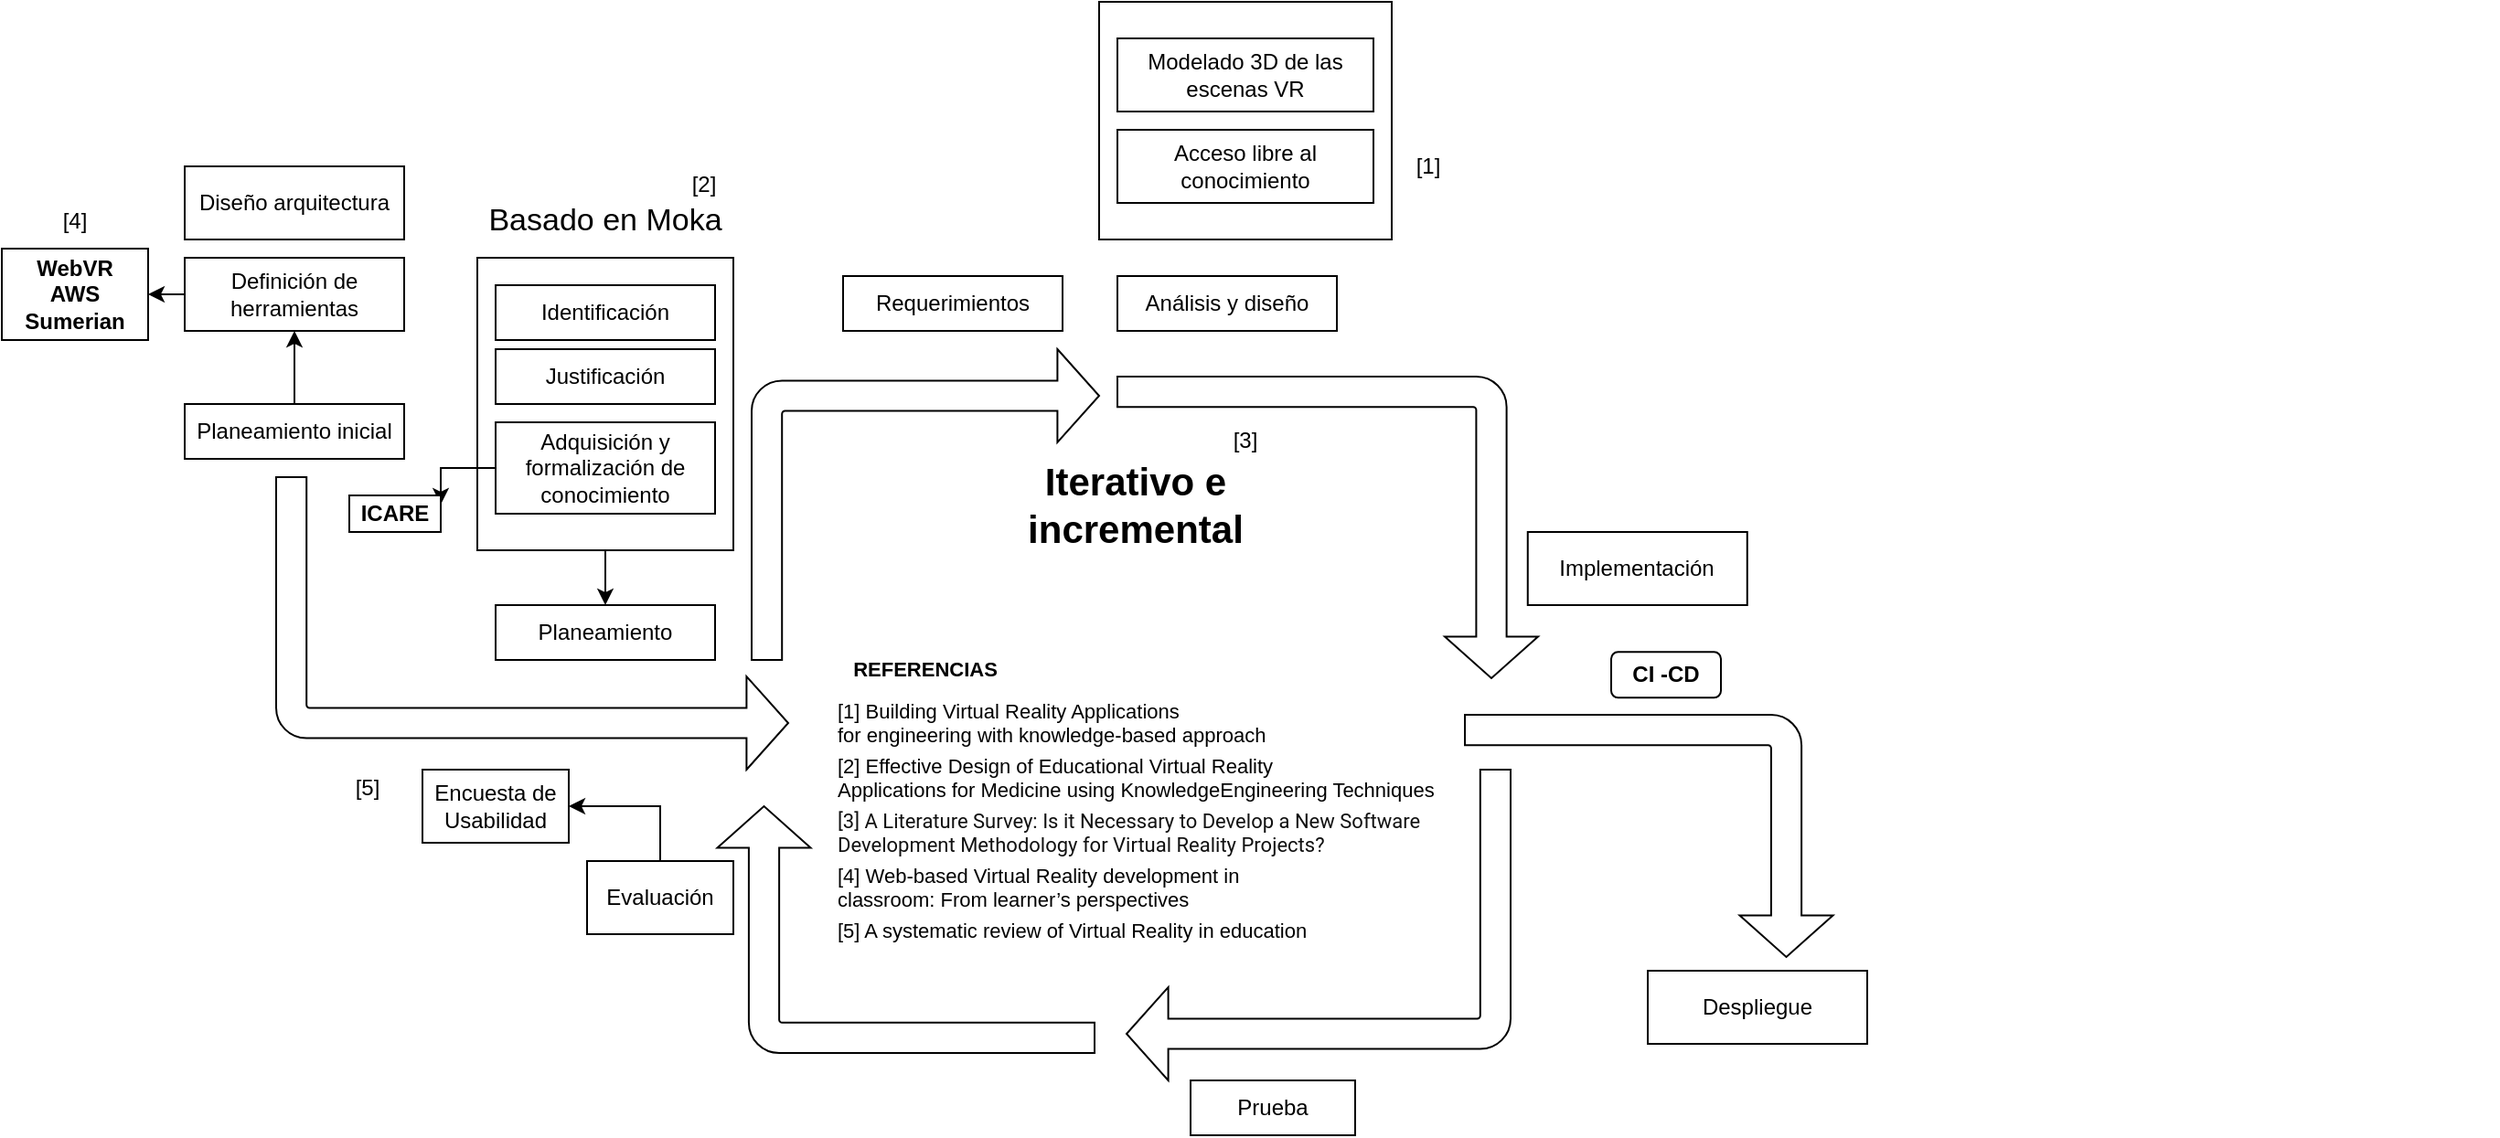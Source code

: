 <mxfile version="13.9.7" type="github">
  <diagram id="xve9VSHDwe71K9TJrwwD" name="Page-1">
    <mxGraphModel dx="1221" dy="1851" grid="1" gridSize="10" guides="1" tooltips="1" connect="1" arrows="1" fold="1" page="1" pageScale="1" pageWidth="827" pageHeight="1169" math="0" shadow="0">
      <root>
        <mxCell id="0" />
        <mxCell id="1" parent="0" />
        <mxCell id="ukKqtIKaMFEU2Wy5thnZ-9" value="[5] A systematic review of Virtual Reality in education" style="text;whiteSpace=wrap;html=1;fontSize=11;" vertex="1" parent="1">
          <mxGeometry x="485" y="445" width="290" height="30" as="geometry" />
        </mxCell>
        <mxCell id="q7VHJqxjKiBXPJjG447g-40" value="&lt;h1 class=&quot;nova-e-text nova-e-text--size-xl nova-e-text--family-sans-serif nova-e-text--spacing-none nova-e-text--color-grey-900 research-detail-header-section__title&quot; style=&quot;margin-top: 0px; color: rgb(17, 17, 17); font-weight: 400; font-family: roboto, arial, sans-serif; font-size: 11px; line-height: 1.2; margin-bottom: 0px; padding: 10px 0px 5px; font-style: normal; letter-spacing: normal; text-align: left; text-indent: 0px; text-transform: none; word-spacing: 0px; background-color: rgb(255, 255, 255);&quot;&gt;[3] A Literature Survey: Is it Necessary to Develop a New Software Development Methodology for Virtual Reality Projects?&lt;/h1&gt;" style="text;whiteSpace=wrap;html=1;fontSize=11;" parent="1" vertex="1">
          <mxGeometry x="485" y="375" width="350" height="50" as="geometry" />
        </mxCell>
        <mxCell id="q7VHJqxjKiBXPJjG447g-33" value="" style="rounded=0;whiteSpace=wrap;html=1;fontSize=21;" parent="1" vertex="1">
          <mxGeometry x="630" y="-50" width="160" height="130" as="geometry" />
        </mxCell>
        <mxCell id="q7VHJqxjKiBXPJjG447g-1" style="edgeStyle=orthogonalEdgeStyle;rounded=0;orthogonalLoop=1;jettySize=auto;html=1;exitX=0.5;exitY=1;exitDx=0;exitDy=0;fontSize=17;" parent="1" source="q7VHJqxjKiBXPJjG447g-2" target="q7VHJqxjKiBXPJjG447g-6" edge="1">
          <mxGeometry relative="1" as="geometry" />
        </mxCell>
        <mxCell id="q7VHJqxjKiBXPJjG447g-2" value="" style="rounded=0;whiteSpace=wrap;html=1;fontSize=21;" parent="1" vertex="1">
          <mxGeometry x="290" y="90" width="140" height="160" as="geometry" />
        </mxCell>
        <mxCell id="q7VHJqxjKiBXPJjG447g-3" value="Prueba" style="rounded=0;whiteSpace=wrap;html=1;" parent="1" vertex="1">
          <mxGeometry x="680" y="540" width="90" height="30" as="geometry" />
        </mxCell>
        <mxCell id="q7VHJqxjKiBXPJjG447g-4" style="edgeStyle=orthogonalEdgeStyle;rounded=0;orthogonalLoop=1;jettySize=auto;html=1;exitX=0.5;exitY=0;exitDx=0;exitDy=0;entryX=0.5;entryY=1;entryDx=0;entryDy=0;fontSize=17;" parent="1" source="q7VHJqxjKiBXPJjG447g-5" target="q7VHJqxjKiBXPJjG447g-11" edge="1">
          <mxGeometry relative="1" as="geometry" />
        </mxCell>
        <mxCell id="q7VHJqxjKiBXPJjG447g-5" value="Planeamiento inicial" style="rounded=0;whiteSpace=wrap;html=1;" parent="1" vertex="1">
          <mxGeometry x="130" y="170" width="120" height="30" as="geometry" />
        </mxCell>
        <mxCell id="q7VHJqxjKiBXPJjG447g-6" value="Planeamiento" style="rounded=0;whiteSpace=wrap;html=1;" parent="1" vertex="1">
          <mxGeometry x="300" y="280" width="120" height="30" as="geometry" />
        </mxCell>
        <mxCell id="q7VHJqxjKiBXPJjG447g-7" value="Requerimientos" style="rounded=0;whiteSpace=wrap;html=1;" parent="1" vertex="1">
          <mxGeometry x="490" y="100" width="120" height="30" as="geometry" />
        </mxCell>
        <mxCell id="q7VHJqxjKiBXPJjG447g-8" value="Despliegue" style="rounded=0;whiteSpace=wrap;html=1;" parent="1" vertex="1">
          <mxGeometry x="930" y="480" width="120" height="40" as="geometry" />
        </mxCell>
        <mxCell id="q7VHJqxjKiBXPJjG447g-38" style="edgeStyle=orthogonalEdgeStyle;rounded=0;orthogonalLoop=1;jettySize=auto;html=1;exitX=0.5;exitY=0;exitDx=0;exitDy=0;entryX=1;entryY=0.5;entryDx=0;entryDy=0;" parent="1" source="q7VHJqxjKiBXPJjG447g-9" target="q7VHJqxjKiBXPJjG447g-24" edge="1">
          <mxGeometry relative="1" as="geometry" />
        </mxCell>
        <mxCell id="q7VHJqxjKiBXPJjG447g-9" value="Evaluación" style="rounded=0;whiteSpace=wrap;html=1;" parent="1" vertex="1">
          <mxGeometry x="350" y="420" width="80" height="40" as="geometry" />
        </mxCell>
        <mxCell id="q7VHJqxjKiBXPJjG447g-10" value="Iterativo e incremental" style="text;html=1;strokeColor=none;fillColor=none;align=center;verticalAlign=middle;whiteSpace=wrap;rounded=0;fontStyle=1;fontSize=21;" parent="1" vertex="1">
          <mxGeometry x="550" y="215" width="200" height="20" as="geometry" />
        </mxCell>
        <mxCell id="q7VHJqxjKiBXPJjG447g-30" style="edgeStyle=orthogonalEdgeStyle;rounded=0;orthogonalLoop=1;jettySize=auto;html=1;exitX=0;exitY=0.5;exitDx=0;exitDy=0;entryX=1;entryY=0.5;entryDx=0;entryDy=0;" parent="1" source="q7VHJqxjKiBXPJjG447g-11" target="q7VHJqxjKiBXPJjG447g-29" edge="1">
          <mxGeometry relative="1" as="geometry" />
        </mxCell>
        <mxCell id="q7VHJqxjKiBXPJjG447g-11" value="Definición de herramientas" style="rounded=0;whiteSpace=wrap;html=1;" parent="1" vertex="1">
          <mxGeometry x="130" y="90" width="120" height="40" as="geometry" />
        </mxCell>
        <mxCell id="q7VHJqxjKiBXPJjG447g-12" value="" style="html=1;shadow=0;dashed=0;align=center;verticalAlign=middle;shape=mxgraph.arrows2.bendArrow;dy=8.3;dx=22.8;notch=0;arrowHead=51;rounded=1;rotation=0;flipV=1;" parent="1" vertex="1">
          <mxGeometry x="180" y="210" width="280" height="160" as="geometry" />
        </mxCell>
        <mxCell id="q7VHJqxjKiBXPJjG447g-13" value="" style="html=1;shadow=0;dashed=0;align=center;verticalAlign=middle;shape=mxgraph.arrows2.bendArrow;dy=8.3;dx=22.8;notch=0;arrowHead=51;rounded=1;rotation=0;flipV=0;flipH=0;" parent="1" vertex="1">
          <mxGeometry x="440" y="140" width="190" height="170" as="geometry" />
        </mxCell>
        <mxCell id="q7VHJqxjKiBXPJjG447g-14" value="" style="html=1;shadow=0;dashed=0;align=center;verticalAlign=middle;shape=mxgraph.arrows2.bendArrow;dy=8.3;dx=22.8;notch=0;arrowHead=51;rounded=1;rotation=90;flipV=0;flipH=0;" parent="1" vertex="1">
          <mxGeometry x="672.5" y="122.5" width="165" height="230" as="geometry" />
        </mxCell>
        <mxCell id="q7VHJqxjKiBXPJjG447g-15" value="Análisis y diseño" style="rounded=0;whiteSpace=wrap;html=1;" parent="1" vertex="1">
          <mxGeometry x="640" y="100" width="120" height="30" as="geometry" />
        </mxCell>
        <mxCell id="q7VHJqxjKiBXPJjG447g-16" value="" style="html=1;shadow=0;dashed=0;align=center;verticalAlign=middle;shape=mxgraph.arrows2.bendArrow;dy=8.3;dx=22.8;notch=0;arrowHead=51;rounded=1;rotation=90;flipV=0;flipH=0;" parent="1" vertex="1">
          <mxGeometry x="864.38" y="305.63" width="132.5" height="201.25" as="geometry" />
        </mxCell>
        <mxCell id="q7VHJqxjKiBXPJjG447g-17" value="" style="html=1;shadow=0;dashed=0;align=center;verticalAlign=middle;shape=mxgraph.arrows2.bendArrow;dy=8.3;dx=22.8;notch=0;arrowHead=51;rounded=1;rotation=-180;flipV=0;flipH=0;" parent="1" vertex="1">
          <mxGeometry x="645" y="370" width="210" height="170" as="geometry" />
        </mxCell>
        <mxCell id="q7VHJqxjKiBXPJjG447g-18" value="" style="html=1;shadow=0;dashed=0;align=center;verticalAlign=middle;shape=mxgraph.arrows2.bendArrow;dy=8.3;dx=22.8;notch=0;arrowHead=51;rounded=1;rotation=-90;flipV=0;flipH=0;" parent="1" vertex="1">
          <mxGeometry x="456.88" y="354.38" width="135" height="206.25" as="geometry" />
        </mxCell>
        <mxCell id="q7VHJqxjKiBXPJjG447g-19" value="Identificación" style="rounded=0;whiteSpace=wrap;html=1;" parent="1" vertex="1">
          <mxGeometry x="300" y="105" width="120" height="30" as="geometry" />
        </mxCell>
        <mxCell id="q7VHJqxjKiBXPJjG447g-20" value="Justificación" style="rounded=0;whiteSpace=wrap;html=1;" parent="1" vertex="1">
          <mxGeometry x="300" y="140" width="120" height="30" as="geometry" />
        </mxCell>
        <mxCell id="q7VHJqxjKiBXPJjG447g-21" value="Basado en Moka" style="text;html=1;strokeColor=none;fillColor=none;align=center;verticalAlign=middle;whiteSpace=wrap;rounded=0;fontSize=17;" parent="1" vertex="1">
          <mxGeometry x="285" y="60" width="150" height="20" as="geometry" />
        </mxCell>
        <mxCell id="q7VHJqxjKiBXPJjG447g-22" style="edgeStyle=orthogonalEdgeStyle;rounded=0;orthogonalLoop=1;jettySize=auto;html=1;exitX=0;exitY=0.5;exitDx=0;exitDy=0;entryX=1;entryY=0.25;entryDx=0;entryDy=0;fontSize=12;" parent="1" source="q7VHJqxjKiBXPJjG447g-23" target="q7VHJqxjKiBXPJjG447g-25" edge="1">
          <mxGeometry relative="1" as="geometry" />
        </mxCell>
        <mxCell id="q7VHJqxjKiBXPJjG447g-23" value="Adquisición y formalización de conocimiento" style="rounded=0;whiteSpace=wrap;html=1;" parent="1" vertex="1">
          <mxGeometry x="300" y="180" width="120" height="50" as="geometry" />
        </mxCell>
        <mxCell id="q7VHJqxjKiBXPJjG447g-24" value="Encuesta de Usabilidad" style="rounded=0;whiteSpace=wrap;html=1;" parent="1" vertex="1">
          <mxGeometry x="260" y="370" width="80" height="40" as="geometry" />
        </mxCell>
        <mxCell id="q7VHJqxjKiBXPJjG447g-25" value="ICARE" style="rounded=0;whiteSpace=wrap;html=1;fontSize=12;fontStyle=1" parent="1" vertex="1">
          <mxGeometry x="220" y="220" width="50" height="20" as="geometry" />
        </mxCell>
        <mxCell id="q7VHJqxjKiBXPJjG447g-26" value="CI -CD" style="rounded=1;whiteSpace=wrap;html=1;fontSize=12;fontStyle=1" parent="1" vertex="1">
          <mxGeometry x="910" y="305.63" width="60" height="25" as="geometry" />
        </mxCell>
        <mxCell id="q7VHJqxjKiBXPJjG447g-27" value="Implementación" style="rounded=0;whiteSpace=wrap;html=1;" parent="1" vertex="1">
          <mxGeometry x="864.38" y="240" width="120" height="40" as="geometry" />
        </mxCell>
        <mxCell id="q7VHJqxjKiBXPJjG447g-28" value="Diseño arquitectura" style="rounded=0;whiteSpace=wrap;html=1;" parent="1" vertex="1">
          <mxGeometry x="130" y="40" width="120" height="40" as="geometry" />
        </mxCell>
        <mxCell id="q7VHJqxjKiBXPJjG447g-29" value="WebVR&lt;br&gt;AWS Sumerian" style="rounded=0;whiteSpace=wrap;html=1;fontSize=12;fontStyle=1" parent="1" vertex="1">
          <mxGeometry x="30" y="85" width="80" height="50" as="geometry" />
        </mxCell>
        <mxCell id="q7VHJqxjKiBXPJjG447g-31" value="Modelado 3D de las escenas VR" style="rounded=0;whiteSpace=wrap;html=1;" parent="1" vertex="1">
          <mxGeometry x="640" y="-30" width="140" height="40" as="geometry" />
        </mxCell>
        <mxCell id="q7VHJqxjKiBXPJjG447g-32" value="Acceso libre al conocimiento" style="rounded=0;whiteSpace=wrap;html=1;" parent="1" vertex="1">
          <mxGeometry x="640" y="20" width="140" height="40" as="geometry" />
        </mxCell>
        <mxCell id="q7VHJqxjKiBXPJjG447g-35" value="[1] Building Virtual Reality Applications&lt;br style=&quot;font-size: 11px&quot;&gt;for engineering with knowledge-based approach" style="text;whiteSpace=wrap;html=1;fontSize=11;" parent="1" vertex="1">
          <mxGeometry x="485" y="325" width="910" height="40" as="geometry" />
        </mxCell>
        <mxCell id="q7VHJqxjKiBXPJjG447g-36" value="[1]" style="text;html=1;strokeColor=none;fillColor=none;align=center;verticalAlign=middle;whiteSpace=wrap;rounded=0;" parent="1" vertex="1">
          <mxGeometry x="790" y="30" width="40" height="20" as="geometry" />
        </mxCell>
        <mxCell id="q7VHJqxjKiBXPJjG447g-37" value="[2] Effective Design of Educational Virtual Reality&lt;br style=&quot;font-size: 11px;&quot;&gt;Applications for Medicine using KnowledgeEngineering Techniques" style="text;whiteSpace=wrap;html=1;fontSize=11;" parent="1" vertex="1">
          <mxGeometry x="485" y="355" width="380" height="40" as="geometry" />
        </mxCell>
        <mxCell id="ukKqtIKaMFEU2Wy5thnZ-1" value="[3]" style="text;html=1;strokeColor=none;fillColor=none;align=center;verticalAlign=middle;whiteSpace=wrap;rounded=0;" vertex="1" parent="1">
          <mxGeometry x="690" y="180" width="40" height="20" as="geometry" />
        </mxCell>
        <mxCell id="ukKqtIKaMFEU2Wy5thnZ-2" value="[2]" style="text;html=1;strokeColor=none;fillColor=none;align=center;verticalAlign=middle;whiteSpace=wrap;rounded=0;" vertex="1" parent="1">
          <mxGeometry x="394" y="40" width="40" height="20" as="geometry" />
        </mxCell>
        <mxCell id="ukKqtIKaMFEU2Wy5thnZ-3" value="[4] Web-based Virtual Reality development in&lt;br style=&quot;font-size: 11px;&quot;&gt;classroom: From learner’s perspectives" style="text;whiteSpace=wrap;html=1;fontSize=11;" vertex="1" parent="1">
          <mxGeometry x="485" y="415" width="250" height="40" as="geometry" />
        </mxCell>
        <mxCell id="ukKqtIKaMFEU2Wy5thnZ-4" value="REFERENCIAS" style="text;html=1;strokeColor=none;fillColor=none;align=center;verticalAlign=middle;whiteSpace=wrap;rounded=0;fontSize=11;fontStyle=1" vertex="1" parent="1">
          <mxGeometry x="515" y="305" width="40" height="20" as="geometry" />
        </mxCell>
        <mxCell id="ukKqtIKaMFEU2Wy5thnZ-8" value="[4]" style="text;html=1;strokeColor=none;fillColor=none;align=center;verticalAlign=middle;whiteSpace=wrap;rounded=0;" vertex="1" parent="1">
          <mxGeometry x="50" y="60" width="40" height="20" as="geometry" />
        </mxCell>
        <mxCell id="ukKqtIKaMFEU2Wy5thnZ-10" value="[5]" style="text;html=1;strokeColor=none;fillColor=none;align=center;verticalAlign=middle;whiteSpace=wrap;rounded=0;" vertex="1" parent="1">
          <mxGeometry x="210" y="370" width="40" height="20" as="geometry" />
        </mxCell>
      </root>
    </mxGraphModel>
  </diagram>
</mxfile>
